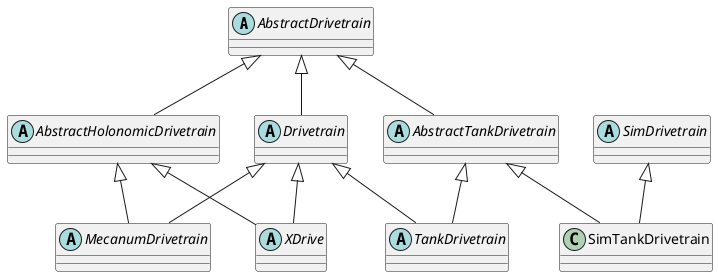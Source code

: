 @startuml
abstract "AbstractDrivetrain" as abstractDrivetrain
abstract "AbstractHolonomicDrivetrain" as abstractHolonomicDrivetrain
abstract "AbstractTankDrivetrain" as abstractTankDrivetrain

abstractDrivetrain <|-- abstractHolonomicDrivetrain
abstractDrivetrain <|-- abstractTankDrivetrain

abstract "SimDrivetrain" as simDrivetrain
class "SimTankDrivetrain" as simTankDrivetrain

simDrivetrain <|-- simTankDrivetrain
abstractTankDrivetrain <|-- simTankDrivetrain

abstract "Drivetrain" as drivetrain

abstractDrivetrain <|-- drivetrain

abstract "XDrive" as xdrive

drivetrain <|-- xdrive
abstractHolonomicDrivetrain <|-- xdrive

abstract "MecanumDrivetrain" as mecanumDrivetrain

drivetrain <|-- mecanumDrivetrain
abstractHolonomicDrivetrain <|-- mecanumDrivetrain

abstract "TankDrivetrain" as tankDrivetrain

drivetrain <|-- tankDrivetrain
abstractTankDrivetrain <|-- tankDrivetrain

